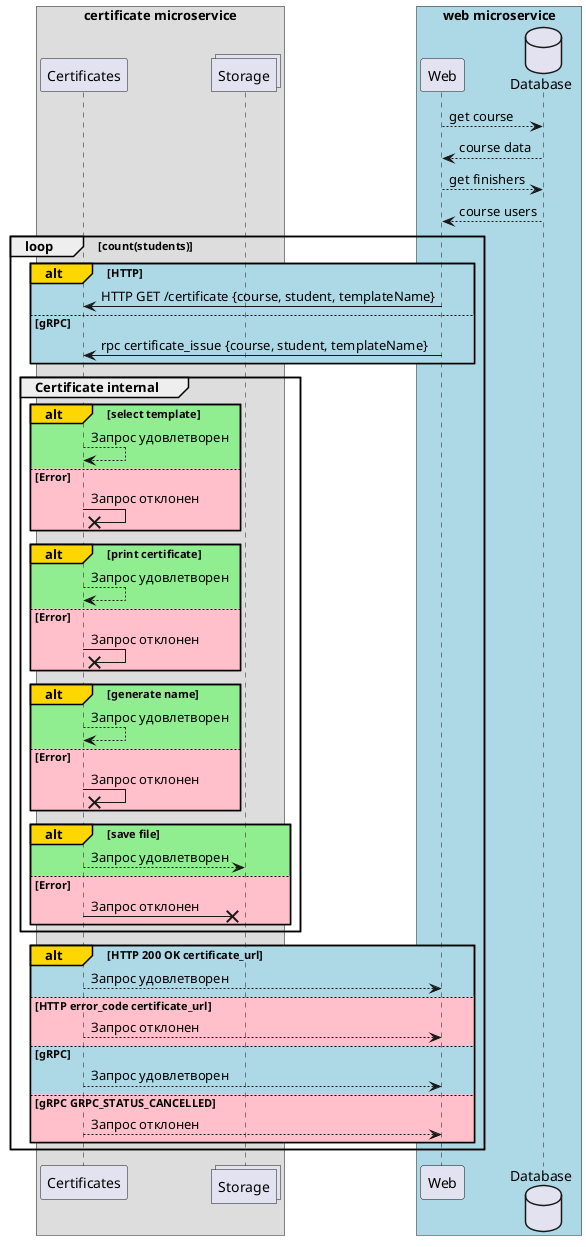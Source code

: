 @startuml
box certificate microservice
participant Certificates as Cert
collections Storage
end box 

box "web microservice" #LightBlue
participant Web as Web
database    Database  as DB
end box 

Web -->  DB: get course
DB -->  Web: course data  
Web -->  DB: get finishers
DB -->  Web: course users

loop count(students)
   alt#Gold #LightBlue HTTP
      Web -> Cert: HTTP GET /certificate {course, student, templateName}
   else #LightBlue gRPC
      Web -> Cert: rpc certificate_issue {course, student, templateName}
   end
   group Certificate internal 
    alt#Gold #LightGreen select template
    Cert --> Cert: Запрос удовлетворен
else #Pink Error
    Cert ->x Cert: Запрос отклонен
end
    alt#Gold #LightGreen print certificate
    Cert --> Cert: Запрос удовлетворен
else #Pink Error
    Cert ->x Cert: Запрос отклонен
end
     alt#Gold #LightGreen generate name
    Cert --> Cert: Запрос удовлетворен
else #Pink Error
    Cert ->x Cert: Запрос отклонен
end
     alt#Gold #LightGreen save file
    Cert --> Storage: Запрос удовлетворен
else #Pink Error
    Cert ->x Storage: Запрос отклонен
end
   end
alt#Gold #LightBlue HTTP 200 OK certificate_url
    Cert --> Web: Запрос удовлетворен
else #Pink HTTP error_code certificate_url
    Cert --> Web: Запрос отклонен
else #LightBlue gRPC
    Cert --> Web: Запрос удовлетворен
else #Pink gRPC GRPC_STATUS_CANCELLED
    Cert --> Web: Запрос отклонен
end
  
end
@enduml